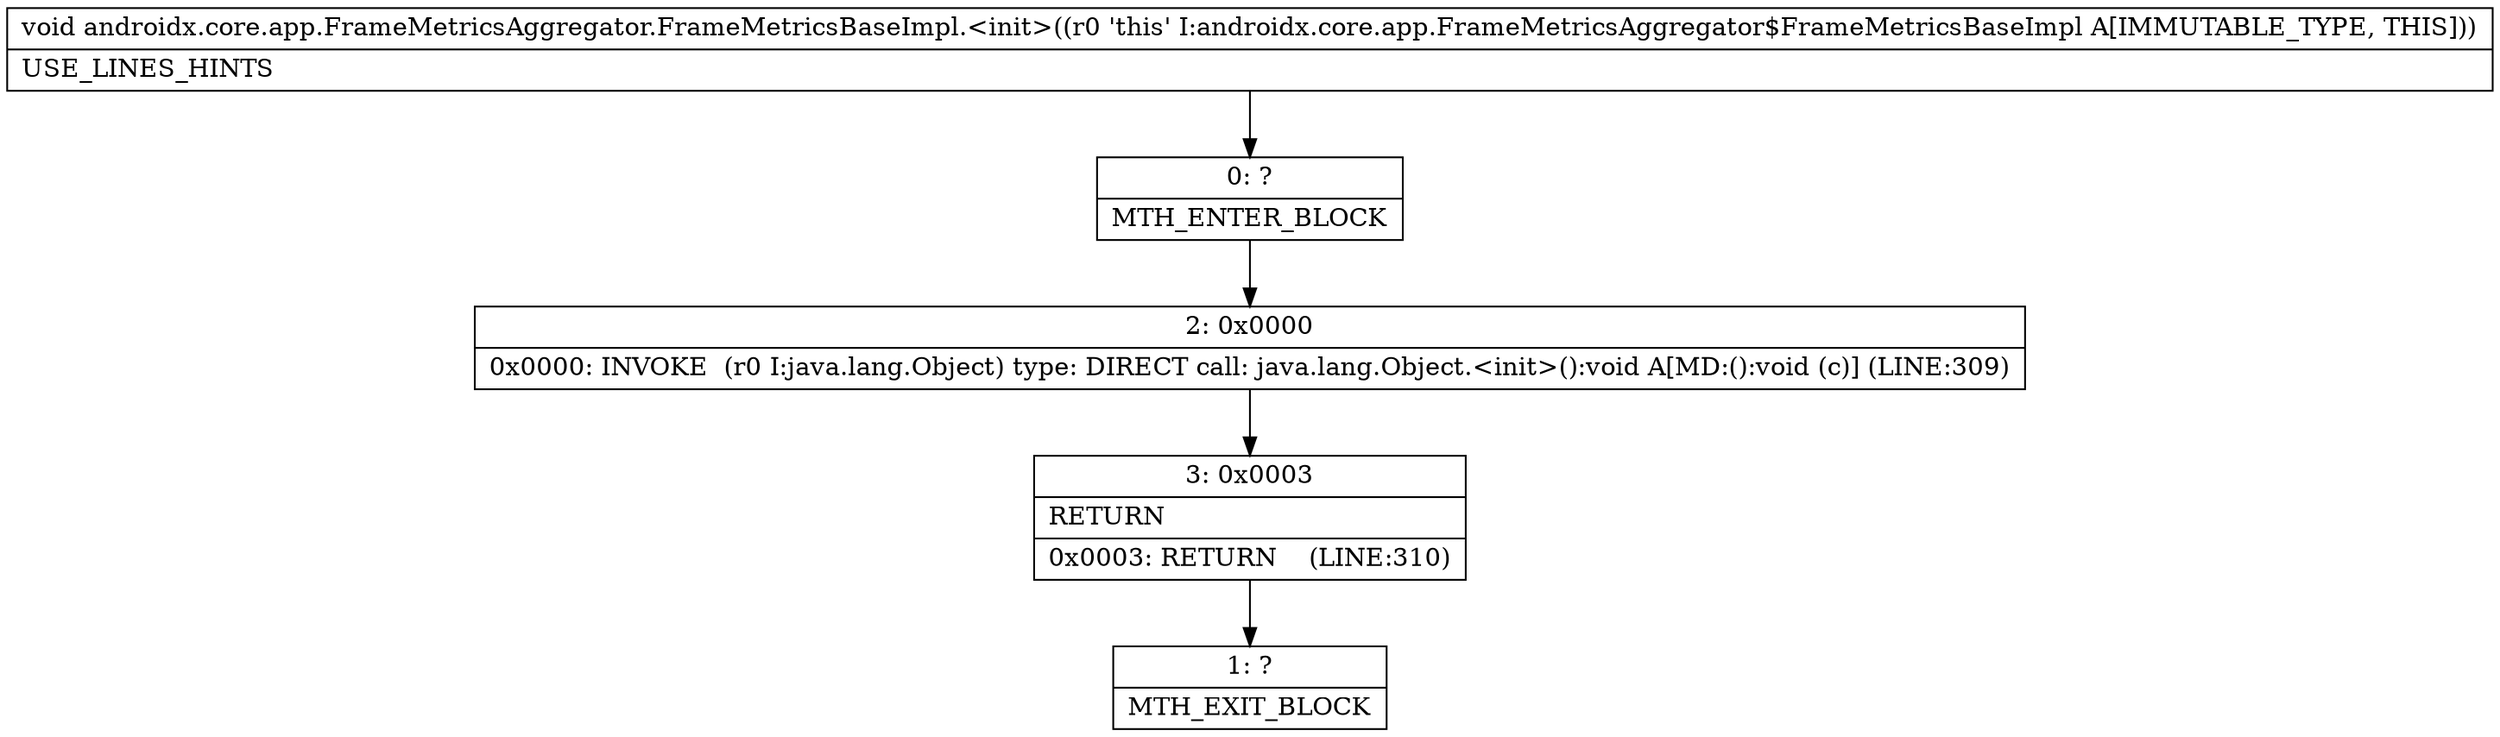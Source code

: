 digraph "CFG forandroidx.core.app.FrameMetricsAggregator.FrameMetricsBaseImpl.\<init\>()V" {
Node_0 [shape=record,label="{0\:\ ?|MTH_ENTER_BLOCK\l}"];
Node_2 [shape=record,label="{2\:\ 0x0000|0x0000: INVOKE  (r0 I:java.lang.Object) type: DIRECT call: java.lang.Object.\<init\>():void A[MD:():void (c)] (LINE:309)\l}"];
Node_3 [shape=record,label="{3\:\ 0x0003|RETURN\l|0x0003: RETURN    (LINE:310)\l}"];
Node_1 [shape=record,label="{1\:\ ?|MTH_EXIT_BLOCK\l}"];
MethodNode[shape=record,label="{void androidx.core.app.FrameMetricsAggregator.FrameMetricsBaseImpl.\<init\>((r0 'this' I:androidx.core.app.FrameMetricsAggregator$FrameMetricsBaseImpl A[IMMUTABLE_TYPE, THIS]))  | USE_LINES_HINTS\l}"];
MethodNode -> Node_0;Node_0 -> Node_2;
Node_2 -> Node_3;
Node_3 -> Node_1;
}

